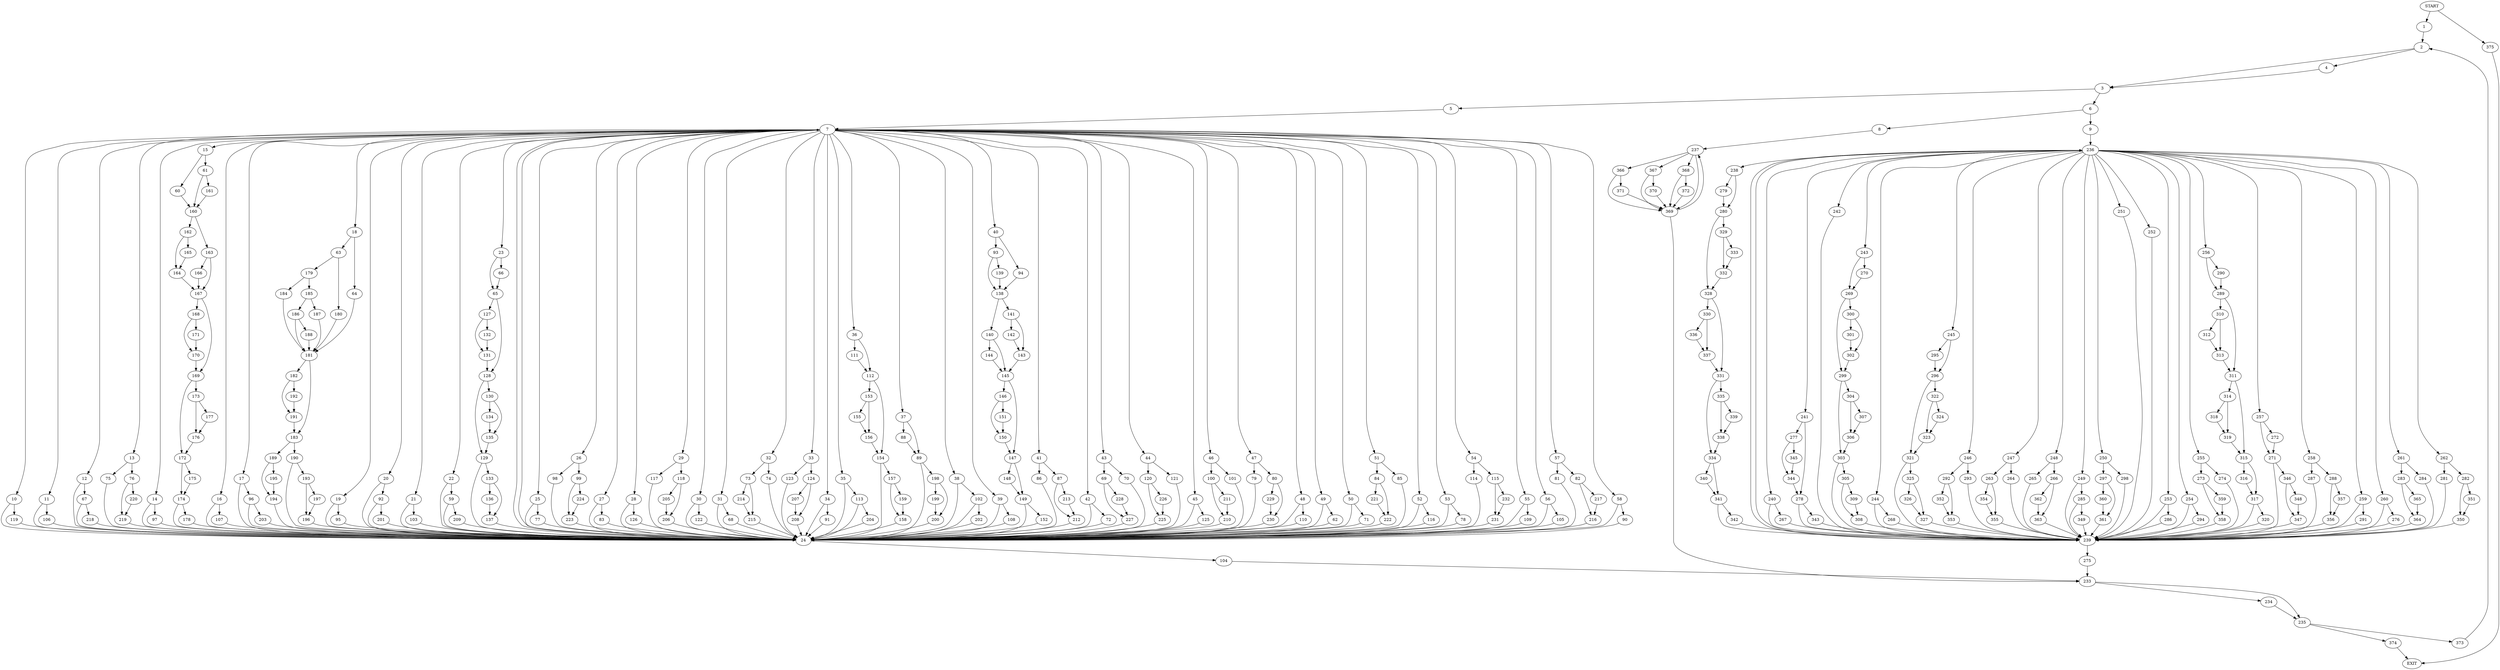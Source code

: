 digraph {
0 [label="START"]
376 [label="EXIT"]
0 -> 1
1 -> 2
2 -> 3
2 -> 4
3 -> 5
3 -> 6
4 -> 3
5 -> 7
6 -> 8
6 -> 9
7 -> 10
7 -> 11
7 -> 12
7 -> 13
7 -> 14
7 -> 15
7 -> 16
7 -> 17
7 -> 18
7 -> 19
7 -> 20
7 -> 21
7 -> 22
7 -> 23
7 -> 24
7 -> 25
7 -> 26
7 -> 27
7 -> 28
7 -> 29
7 -> 30
7 -> 31
7 -> 32
7 -> 33
7 -> 34
7 -> 35
7 -> 36
7 -> 37
7 -> 38
7 -> 39
7 -> 40
7 -> 41
7 -> 42
7 -> 43
7 -> 44
7 -> 45
7 -> 46
7 -> 47
7 -> 48
7 -> 49
7 -> 50
7 -> 51
7 -> 52
7 -> 53
7 -> 54
7 -> 55
7 -> 56
7 -> 57
7 -> 58
22 -> 59
22 -> 24
15 -> 60
15 -> 61
49 -> 62
49 -> 24
18 -> 63
18 -> 64
23 -> 65
23 -> 66
12 -> 67
12 -> 24
31 -> 68
31 -> 24
43 -> 69
43 -> 70
50 -> 71
50 -> 24
42 -> 72
42 -> 24
32 -> 73
32 -> 74
13 -> 75
13 -> 76
25 -> 77
25 -> 24
53 -> 78
53 -> 24
47 -> 79
47 -> 80
57 -> 81
57 -> 82
27 -> 83
27 -> 24
51 -> 84
51 -> 85
41 -> 86
41 -> 87
37 -> 88
37 -> 89
58 -> 90
58 -> 24
34 -> 91
34 -> 24
20 -> 92
20 -> 24
40 -> 93
40 -> 94
19 -> 95
19 -> 24
17 -> 96
17 -> 24
14 -> 97
14 -> 24
26 -> 98
26 -> 99
46 -> 100
46 -> 101
38 -> 102
38 -> 24
21 -> 103
21 -> 24
24 -> 104
24 -> 7
56 -> 105
56 -> 24
11 -> 106
11 -> 24
16 -> 107
16 -> 24
39 -> 108
39 -> 24
55 -> 109
55 -> 24
48 -> 110
48 -> 24
36 -> 111
36 -> 112
35 -> 113
35 -> 24
54 -> 114
54 -> 115
52 -> 116
52 -> 24
29 -> 117
29 -> 118
10 -> 119
10 -> 24
44 -> 120
44 -> 121
30 -> 122
30 -> 24
33 -> 123
33 -> 124
45 -> 125
45 -> 24
28 -> 126
28 -> 24
65 -> 127
65 -> 128
66 -> 65
128 -> 129
128 -> 130
127 -> 131
127 -> 132
132 -> 131
131 -> 128
129 -> 133
129 -> 24
130 -> 134
130 -> 135
134 -> 135
135 -> 129
133 -> 136
133 -> 137
137 -> 24
136 -> 137
94 -> 138
93 -> 139
93 -> 138
138 -> 140
138 -> 141
139 -> 138
141 -> 142
141 -> 143
140 -> 144
140 -> 145
142 -> 143
143 -> 145
145 -> 146
145 -> 147
144 -> 145
147 -> 148
147 -> 149
146 -> 150
146 -> 151
151 -> 150
150 -> 147
149 -> 152
149 -> 24
148 -> 149
152 -> 24
112 -> 153
112 -> 154
111 -> 112
153 -> 155
153 -> 156
154 -> 157
154 -> 24
155 -> 156
156 -> 154
157 -> 158
157 -> 159
158 -> 24
159 -> 158
60 -> 160
61 -> 160
61 -> 161
160 -> 162
160 -> 163
161 -> 160
162 -> 164
162 -> 165
163 -> 166
163 -> 167
165 -> 164
164 -> 167
167 -> 168
167 -> 169
166 -> 167
168 -> 170
168 -> 171
169 -> 172
169 -> 173
170 -> 169
171 -> 170
172 -> 174
172 -> 175
173 -> 176
173 -> 177
176 -> 172
177 -> 176
174 -> 178
174 -> 24
175 -> 174
178 -> 24
63 -> 179
63 -> 180
64 -> 181
181 -> 182
181 -> 183
179 -> 184
179 -> 185
180 -> 181
185 -> 186
185 -> 187
184 -> 181
187 -> 181
186 -> 188
186 -> 181
188 -> 181
183 -> 189
183 -> 190
182 -> 191
182 -> 192
191 -> 183
192 -> 191
190 -> 193
190 -> 24
189 -> 194
189 -> 195
194 -> 24
195 -> 194
193 -> 196
193 -> 197
196 -> 24
197 -> 196
88 -> 89
89 -> 198
89 -> 24
198 -> 199
198 -> 200
200 -> 24
199 -> 200
116 -> 24
62 -> 24
92 -> 201
92 -> 24
201 -> 24
102 -> 202
102 -> 24
202 -> 24
83 -> 24
95 -> 24
119 -> 24
96 -> 203
96 -> 24
203 -> 24
113 -> 204
113 -> 24
204 -> 24
122 -> 24
117 -> 24
118 -> 205
118 -> 206
206 -> 24
205 -> 206
123 -> 24
124 -> 207
124 -> 208
207 -> 208
208 -> 24
71 -> 24
97 -> 24
59 -> 209
59 -> 24
209 -> 24
100 -> 210
100 -> 211
101 -> 24
211 -> 210
210 -> 24
125 -> 24
86 -> 24
87 -> 212
87 -> 213
213 -> 212
212 -> 24
74 -> 24
73 -> 214
73 -> 215
214 -> 215
215 -> 24
82 -> 216
82 -> 217
81 -> 24
217 -> 216
216 -> 24
103 -> 24
77 -> 24
78 -> 24
67 -> 218
67 -> 24
218 -> 24
106 -> 24
72 -> 24
68 -> 24
110 -> 24
126 -> 24
91 -> 24
105 -> 24
108 -> 24
109 -> 24
75 -> 24
76 -> 219
76 -> 220
219 -> 24
220 -> 219
85 -> 24
84 -> 221
84 -> 222
222 -> 24
221 -> 222
107 -> 24
99 -> 223
99 -> 224
98 -> 24
224 -> 223
223 -> 24
120 -> 225
120 -> 226
121 -> 24
226 -> 225
225 -> 24
90 -> 24
70 -> 24
69 -> 227
69 -> 228
228 -> 227
227 -> 24
79 -> 24
80 -> 229
80 -> 230
229 -> 230
230 -> 24
114 -> 24
115 -> 231
115 -> 232
232 -> 231
231 -> 24
104 -> 233
233 -> 234
233 -> 235
9 -> 236
8 -> 237
236 -> 238
236 -> 239
236 -> 240
236 -> 241
236 -> 242
236 -> 243
236 -> 244
236 -> 245
236 -> 246
236 -> 247
236 -> 248
236 -> 249
236 -> 250
236 -> 251
236 -> 252
236 -> 253
236 -> 254
236 -> 255
236 -> 256
236 -> 257
236 -> 258
236 -> 259
236 -> 260
236 -> 261
236 -> 262
247 -> 263
247 -> 264
242 -> 239
248 -> 265
248 -> 266
240 -> 267
240 -> 239
244 -> 268
244 -> 239
243 -> 269
243 -> 270
257 -> 271
257 -> 272
252 -> 239
251 -> 239
255 -> 273
255 -> 274
239 -> 236
239 -> 275
260 -> 276
260 -> 239
241 -> 277
241 -> 278
238 -> 279
238 -> 280
262 -> 281
262 -> 282
261 -> 283
261 -> 284
249 -> 285
249 -> 239
253 -> 239
253 -> 286
258 -> 287
258 -> 288
256 -> 289
256 -> 290
259 -> 239
259 -> 291
246 -> 292
246 -> 293
254 -> 294
254 -> 239
245 -> 295
245 -> 296
250 -> 297
250 -> 298
269 -> 299
269 -> 300
270 -> 269
300 -> 301
300 -> 302
299 -> 303
299 -> 304
301 -> 302
302 -> 299
303 -> 239
303 -> 305
304 -> 306
304 -> 307
306 -> 303
307 -> 306
305 -> 308
305 -> 309
309 -> 308
308 -> 239
289 -> 310
289 -> 311
290 -> 289
310 -> 312
310 -> 313
311 -> 314
311 -> 315
312 -> 313
313 -> 311
315 -> 316
315 -> 317
314 -> 318
314 -> 319
318 -> 319
319 -> 315
316 -> 317
317 -> 239
317 -> 320
320 -> 239
296 -> 321
296 -> 322
295 -> 296
322 -> 323
322 -> 324
321 -> 325
321 -> 239
323 -> 321
324 -> 323
325 -> 326
325 -> 327
326 -> 327
327 -> 239
279 -> 280
280 -> 328
280 -> 329
328 -> 330
328 -> 331
329 -> 332
329 -> 333
333 -> 332
332 -> 328
331 -> 334
331 -> 335
330 -> 336
330 -> 337
336 -> 337
337 -> 331
335 -> 338
335 -> 339
334 -> 340
334 -> 341
339 -> 338
338 -> 334
341 -> 342
341 -> 239
340 -> 341
342 -> 239
278 -> 239
278 -> 343
277 -> 344
277 -> 345
345 -> 344
344 -> 278
343 -> 239
271 -> 346
271 -> 239
272 -> 271
346 -> 347
346 -> 348
347 -> 239
348 -> 347
285 -> 349
285 -> 239
349 -> 239
282 -> 350
282 -> 351
281 -> 239
351 -> 350
350 -> 239
276 -> 239
293 -> 239
292 -> 352
292 -> 353
353 -> 239
352 -> 353
264 -> 239
263 -> 354
263 -> 355
354 -> 355
355 -> 239
288 -> 356
288 -> 357
287 -> 239
356 -> 239
357 -> 356
294 -> 239
286 -> 239
291 -> 239
273 -> 358
273 -> 359
274 -> 239
359 -> 358
358 -> 239
267 -> 239
298 -> 239
297 -> 360
297 -> 361
360 -> 361
361 -> 239
265 -> 239
266 -> 362
266 -> 363
362 -> 363
363 -> 239
268 -> 239
284 -> 239
283 -> 364
283 -> 365
364 -> 239
365 -> 364
275 -> 233
237 -> 366
237 -> 367
237 -> 368
237 -> 369
369 -> 237
369 -> 233
367 -> 370
367 -> 369
366 -> 371
366 -> 369
368 -> 372
368 -> 369
370 -> 369
371 -> 369
372 -> 369
235 -> 373
235 -> 374
234 -> 235
373 -> 2
374 -> 376
0 -> 375
375 -> 376
}
